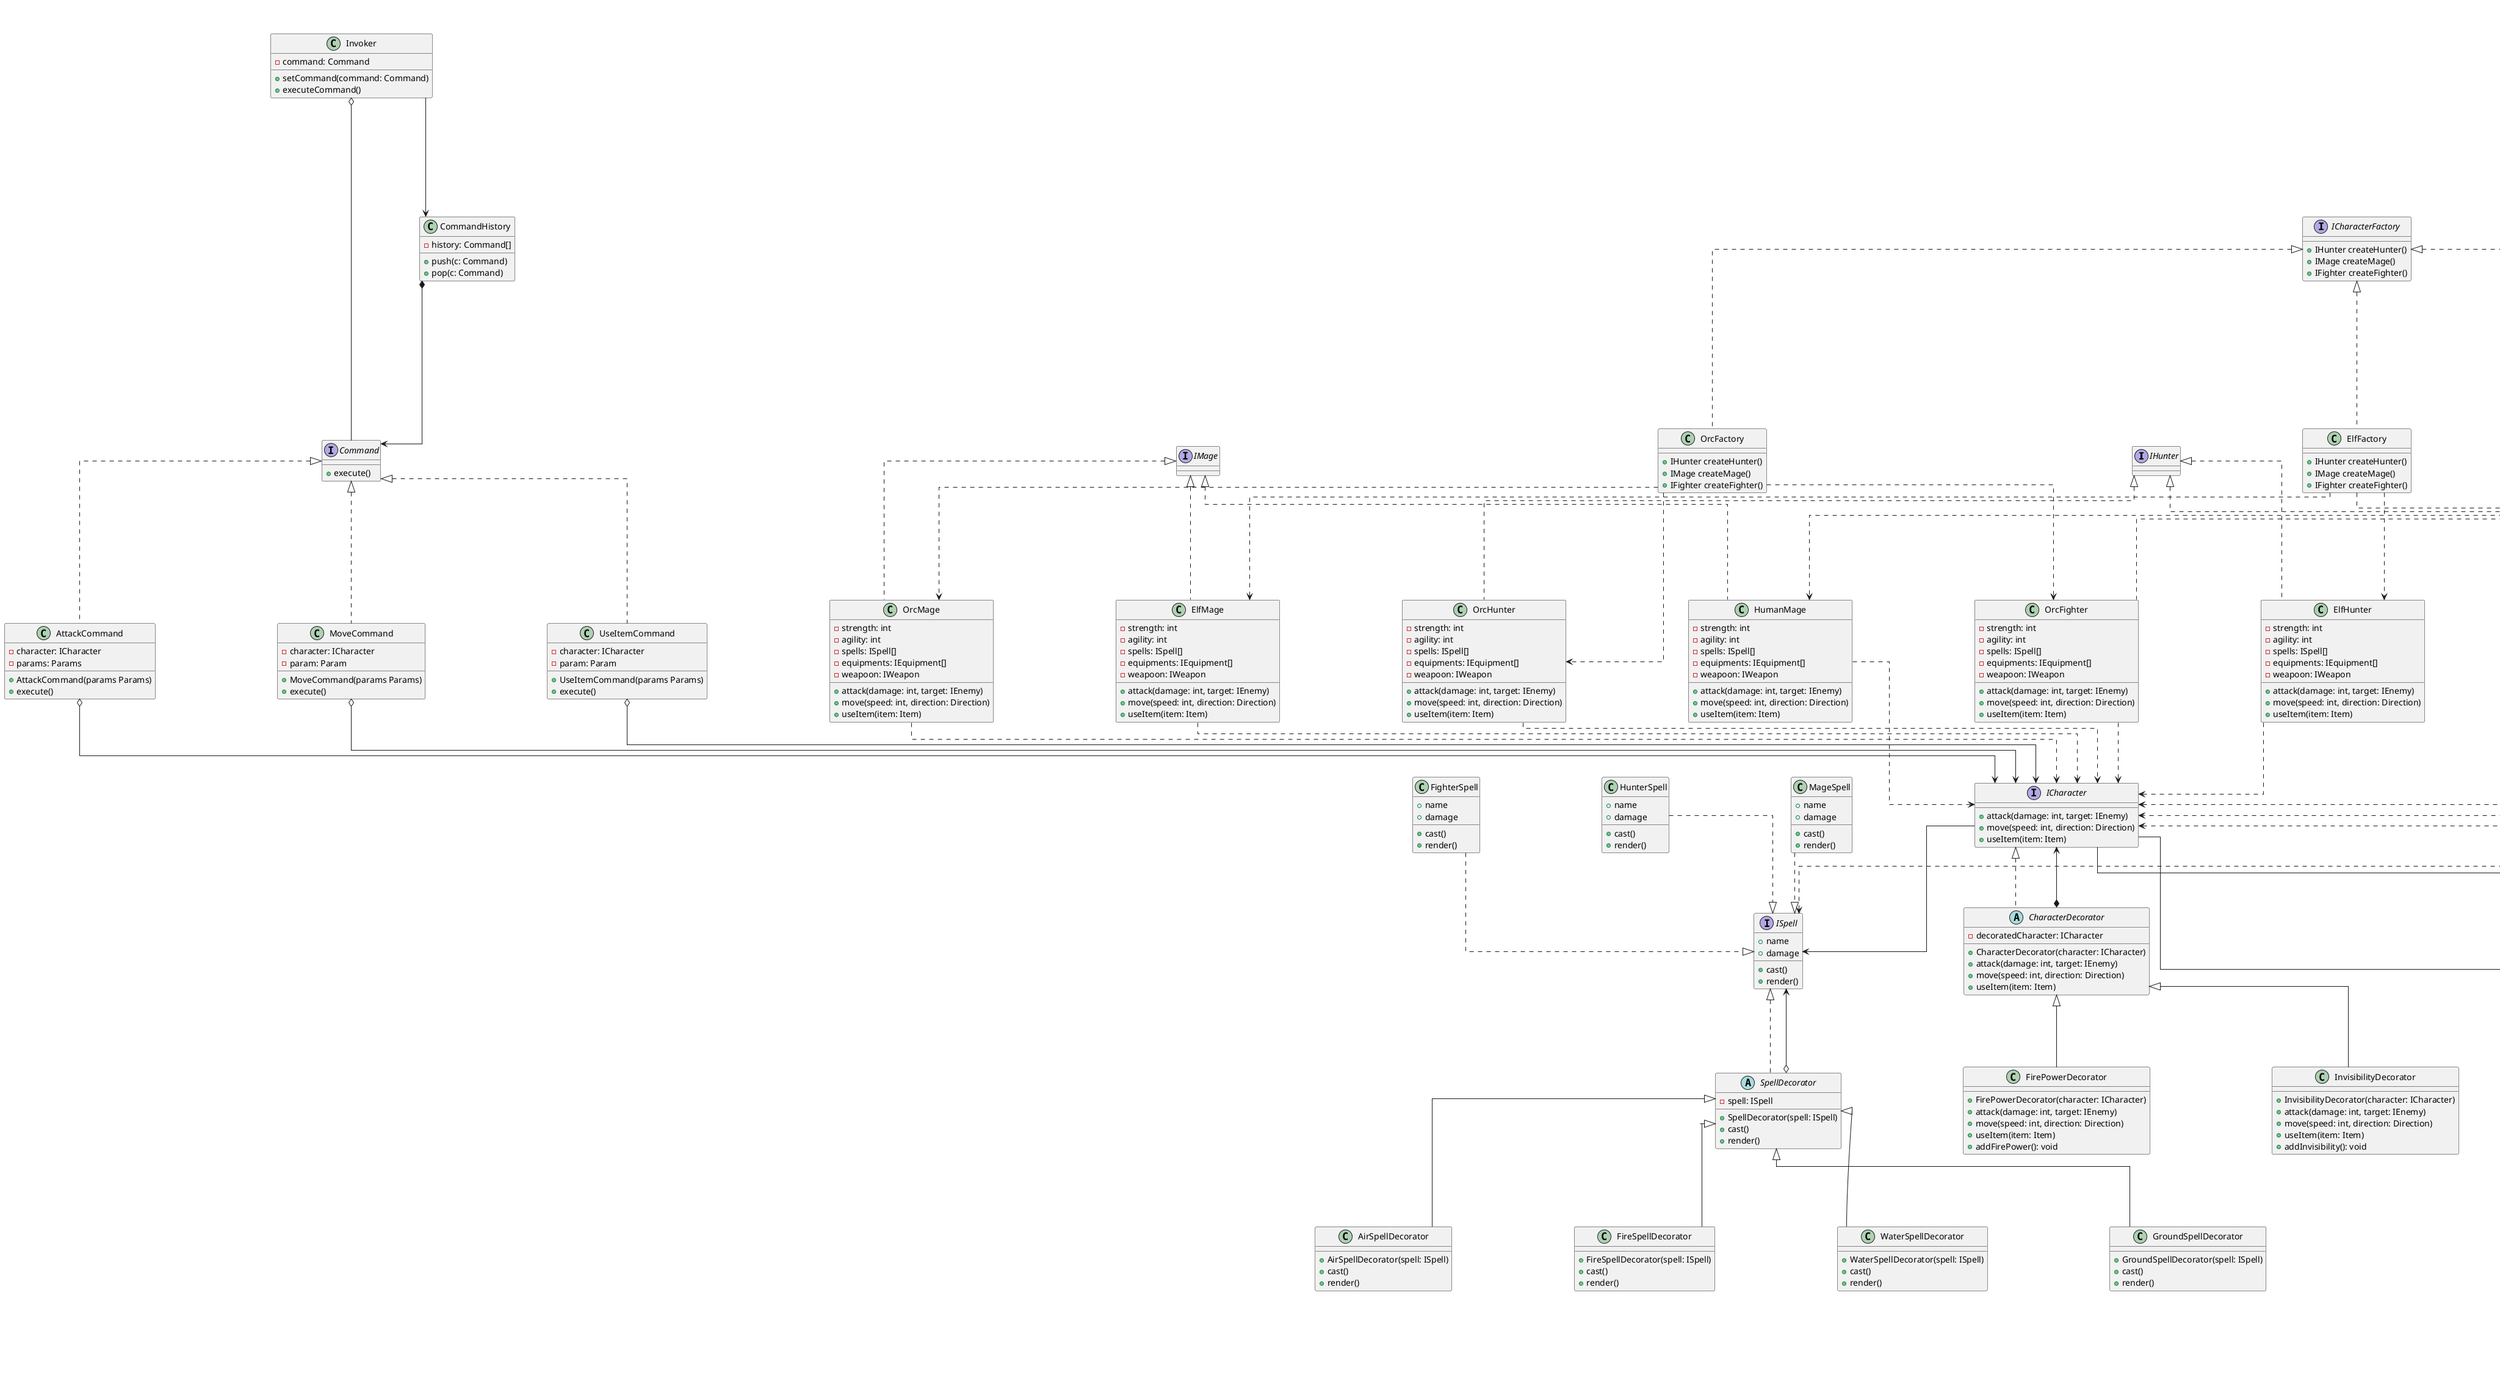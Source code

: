 @startuml
allowmixing

skinparam linetype ortho
skinparam nodesep 200
skinparam ranksep 80

interface IHunter {
}

interface IMage {
}

interface IFighter {
}

class OrcHunter implements IHunter {
    -strength: int
    -agility: int
    -spells: ISpell[]
    -equipments: IEquipment[]
    -weapoon: IWeapon
    + attack(damage: int, target: IEnemy)
    + move(speed: int, direction: Direction)
    + useItem(item: Item)
}

class HumanHunter implements IHunter {
    -strength: int
    -agility: int
    -spells: ISpell[]
    -equipments: IEquipment[]
    -weapoon: IWeapon
    + attack(damage: int, target: IEnemy)
    + move(speed: int, direction: Direction)
    + useItem(item: Item)
}

class ElfHunter implements IHunter {
    -strength: int
    -agility: int
    -spells: ISpell[]
    -equipments: IEquipment[]
    -weapoon: IWeapon
    + attack(damage: int, target: IEnemy)
    + move(speed: int, direction: Direction)
    + useItem(item: Item)
}

class OrcMage implements IMage{
    -strength: int
    -agility: int
    -spells: ISpell[]
    -equipments: IEquipment[]
    -weapoon: IWeapon
    + attack(damage: int, target: IEnemy)
    + move(speed: int, direction: Direction)
    + useItem(item: Item)
}

class HumanMage implements IMage {
    -strength: int
    -agility: int
    -spells: ISpell[]
    -equipments: IEquipment[]
    -weapoon: IWeapon
    + attack(damage: int, target: IEnemy)
    + move(speed: int, direction: Direction)
    + useItem(item: Item)
}

class ElfMage implements IMage {
    -strength: int
    -agility: int
    -spells: ISpell[]
    -equipments: IEquipment[]
    -weapoon: IWeapon
    + attack(damage: int, target: IEnemy)
    + move(speed: int, direction: Direction)
    + useItem(item: Item)
}

class OrcFighter implements IFighter {
    -strength: int
    -agility: int
    -spells: ISpell[]
    -equipments: IEquipment[]
    -weapoon: IWeapon
    + attack(damage: int, target: IEnemy)
    + move(speed: int, direction: Direction)
    + useItem(item: Item)
}

class HumanFighter implements IFighter {
    -strength: int
    -agility: int
    -spells: ISpell[]
    -equipments: IEquipment[]
    -weapoon: IWeapon
    + attack(damage: int, target: IEnemy)
    + move(speed: int, direction: Direction)
    + useItem(item: Item)
}

class ElfFighter implements IFighter {
    -strength: int
    -agility: int
    -spells: ISpell[]
    -equipments: IEquipment[]
    -weapoon: IWeapon
    + attack(damage: int, target: IEnemy)
    + move(speed: int, direction: Direction)
    + useItem(item: Item)
}

interface ICharacterFactory {
    + IHunter createHunter()
    + IMage createMage()
    + IFighter createFighter()
}

class OrcFactory implements ICharacterFactory {
    + IHunter createHunter()
    + IMage createMage()
    + IFighter createFighter()
}

class HumanFactory implements ICharacterFactory {
    + IHunter createHunter()
    + IMage createMage()
    + IFighter createFighter()
}

class ElfFactory implements ICharacterFactory {
    + IHunter createHunter()
    + IMage createMage()
    + IFighter createFighter()
}

interface ICharacter {
    + attack(damage: int, target: IEnemy)
    + move(speed: int, direction: Direction)
    + useItem(item: Item)
}


OrcFactory ..> OrcHunter
OrcFactory ..> OrcMage
OrcFactory ..> OrcFighter

HumanFactory ..> HumanHunter
HumanFactory ..> HumanMage
HumanFactory ..> HumanFighter

ElfFactory ..> ElfHunter
ElfFactory ..> ElfMage
ElfFactory ..> ElfFighter

HumanHunter ..> ICharacter
HumanMage ..> ICharacter
HumanFighter ..> ICharacter

OrcHunter ..> ICharacter
OrcMage ..> ICharacter
OrcFighter ..> ICharacter

ElfHunter ..> ICharacter
ElfMage ..> ICharacter
ElfFighter ..> ICharacter



interface IEquipmentFactory {
  +createHead(): IHead
  +createTorso(): ITorso
  +createLegs(): ILegs
}

interface IHead {
}

interface ITorso {
}

interface ILegs {
}

class LightHead {
  -health: int
  -weight: int
  -speedBonus: int
  +attach()
  +detach()
}

class LightTorso {
  -health: int
  -weight: int
  -speedBonus: int
  +attach()
  +detach()
}

class LightLegs {
  -health: int
  -weight: int
  -speedBonus: int
  +attach()
  +detach()
}

class MediumHead {
  -health: int
  -weight: int
  -speedBonus: int
  +attach()
  +detach()
}

class MediumTorso {
  -health: int
  -weight: int
  -speedBonus: int
  +attach()
  +detach()
}

class MediumLegs {
  -health: int
  -weight: int
  -speedBonus: int
  +attach()
  +detach()
}

class HeavyHead {
  -health: int
  -weight: int
  -speedBonus: int
  +attach()
  +detach()
}

class HeavyTorso {
  -health: int
  -weight: int
  -speedBonus: int
  +attach()
  +detach()
}

class HeavyLegs {
  -health: int
  -weight: int
  -speedBonus: int
  +attach()
  +detach()
}

class LightEquipmentFactory {
  +createHead(): IHead
  +createTorso(): ITorso
  +createLegs(): ILegs
}

class MediumEquipmentFactory {
  +createHead(): IHead
  +createTorso(): ITorso
  +createLegs(): ILegs
}

class HeavyEquipmentFactory {
  +createHead(): IHead
  +createTorso(): ITorso
  +createLegs(): ILegs
}

interface IEquipement {
  +attach()
  +detach()
}

ICharacter --> IEquipement

LightHead ..> IEquipement
LightTorso ..> IEquipement
LightLegs ..> IEquipement

MediumHead ..> IEquipement
MediumTorso ..> IEquipement
MediumLegs ..> IEquipement

HeavyHead ..> IEquipement
HeavyTorso ..> IEquipement
HeavyLegs ..> IEquipement

IHead  <|.. LightHead
ILegs  <|.. LightLegs
ITorso <|.. LightTorso

IHead  <|.. MediumHead
ITorso <|.. MediumTorso
ILegs  <|.. MediumLegs

ILegs  <|.. HeavyLegs
IHead  <|.. HeavyHead
ITorso <|.. HeavyTorso

IEquipmentFactory <|.. LightEquipmentFactory
IEquipmentFactory <|.. MediumEquipmentFactory
IEquipmentFactory <|.. HeavyEquipmentFactory

LightEquipmentFactory ..> LightHead 
LightEquipmentFactory ..> LightTorso 
LightEquipmentFactory ..> LightLegs 

MediumEquipmentFactory ..> MediumHead  
MediumEquipmentFactory ..> MediumTorso  
MediumEquipmentFactory ..> MediumLegs  

HeavyEquipmentFactory ..> HeavyHead 
HeavyEquipmentFactory ..> HeavyTorso  
HeavyEquipmentFactory ..> HeavyLegs 

class GameLevel {
    -enemies: List<String>
    -items: List<String>
    -decorations: List<String>
    +GameLevel()
    +addEnemy(enemy: String): void
    +addItem(item: String): void
    +addDecoration(decoration: String): void
    +display(): void
}

interface LevelBuilder {
    +reset(): void
    +addEnemies(enemies: List<String>)
    +addItems(items: List<String>)
    +addDecorations(decorations: List<String>)
    +build(): GameLevel
}

class ConcreteLevelBuilder {
    -level: GameLevel
    +ConcreteLevelBuilder()
    +reset(): void
    +addEnemies(enemies: List<String>)
    +addItems(items: List<String>)
    +addDecorations(decorations: List<String>)
    +build(): GameLevel
}

class LevelDirector {
    -builder: LevelBuilder
    +LevelDirector(builder: LevelBuilder)
    +make(type: LevelType): GameLevel
}

enum LevelType {
    Cave
    Dungeon
    Forest
    Castle
}

LevelDirector --> LevelType


GameLevel *-- LevelBuilder
LevelBuilder <|.. ConcreteLevelBuilder
LevelDirector --> LevelBuilder



interface Handler {
    + setNext(handler: Handler): Handler
    + handle(request: Request): void
}

abstract class BaseHandler implements Handler {
    - next: Handler
    + setNext(handler: Handler): Handler
    + handle(request: Request): void
}

class UserInputHandler extends BaseHandler {
    + handle(request: Request): void
}

class ValidationHandler extends BaseHandler {
    + handle(request: Request): void
}

class CommandHandler extends BaseHandler {
    + handle(request: Request): void
}

class DisplayHandler extends BaseHandler {
    + handle(request: Request): void
}

class Request {
    - input: String
    - command: String
    - isValid: boolean
    + Request(input: String)
    + getInput(): String
    + setInput(input: String): void
    + getCommand(): String
    + setCommand(command: String): void
    + isValid(): boolean
    + setValid(isValid: boolean): void
}


Handler --> Request
BaseHandler *--> Handler

interface Command {
    + execute()
}

class AttackCommand implements Command {
    - character: ICharacter
    - params: Params
    + AttackCommand(params Params)
    + execute()
}

class MoveCommand implements Command {
    - character: ICharacter
    - param: Param
    + MoveCommand(params Params)
    + execute()
}

class UseItemCommand implements Command {
    - character: ICharacter
    - param: Param
    + UseItemCommand(params Params)
    + execute()
}

class Invoker {
    - command: Command
    + setCommand(command: Command)
    + executeCommand()
}

class CommandHistory {
    - history: Command[]
    + push(c: Command)
    + pop(c: Command)
}

Invoker o-- Command
Invoker --> CommandHistory
CommandHistory *--> Command

AttackCommand o--> ICharacter
MoveCommand o--> ICharacter
UseItemCommand o--> ICharacter

abstract class CharacterDecorator implements ICharacter {
    -decoratedCharacter: ICharacter
    +CharacterDecorator(character: ICharacter)
    +attack(damage: int, target: IEnemy)
    +move(speed: int, direction: Direction)
    +useItem(item: Item)
}

class FirePowerDecorator extends CharacterDecorator {
    +FirePowerDecorator(character: ICharacter)
    + attack(damage: int, target: IEnemy)
    + move(speed: int, direction: Direction)
    + useItem(item: Item)
    +addFirePower(): void
}

class InvisibilityDecorator extends CharacterDecorator {
    +InvisibilityDecorator(character: ICharacter)
    + attack(damage: int, target: IEnemy)
    + move(speed: int, direction: Direction)
    + useItem(item: Item)
    +addInvisibility(): void
}

CharacterDecorator *--> ICharacter


abstract class SpellDecorator implements ISpell {
    -spell: ISpell
    +SpellDecorator(spell: ISpell)
    +cast()
    +render()  
}

class FireSpellDecorator {
    +FireSpellDecorator(spell: ISpell)
    +cast()
    +render() 
}

class WaterSpellDecorator {
    +WaterSpellDecorator(spell: ISpell)
    +cast()
    +render() 
}

class GroundSpellDecorator {
    +GroundSpellDecorator(spell: ISpell)
    +cast()
    +render() 
}

class AirSpellDecorator {
    +AirSpellDecorator(spell: ISpell)
    +cast()
    +render() 
}

ISpell <--o SpellDecorator

SpellDecorator <|-- FireSpellDecorator
SpellDecorator <|-- WaterSpellDecorator
SpellDecorator <|-- GroundSpellDecorator
SpellDecorator <|-- AirSpellDecorator

ICharacter --> ISpell

abstract class WeaponDecorator implements IWeapon {
    - decoratedWeapon: IWeapon
    + WeaponDecorator(weapon: IWeapon)
    + attack1()
    + attack2()
}

interface IWeapon {
    + attack1()
    + attack2()
}

class FireEnchantmentDecorator extends WeaponDecorator {
    + fireDamage : int
    + attack1()
    + attack2()
}

class WaterEnchantmentDecorator extends WeaponDecorator {
    + waterDamage : int
    + attack1()
    + attack2()
}

class GroundEnchantmentDecorator extends WeaponDecorator {
    + groundDamage : int
    + attack1()
    + attack2()
}

class AirEnchantmentDecorator extends WeaponDecorator {
    + airDamage : int
    + attack1()
    + attack2()
}

WeaponDecorator *--> IWeapon 
ICharacter --> IWeapon


interface ICollectible {
    +collect()
}

class Coin {
    +collect()
}

class Experience {
    +collect()
}

abstract class ICollectibleFactory {
    +createCollectible()
}

class CoinFactory {
    +createCollectible()
}

class ExperienceFactory {
    +createCollectible()
}

ICollectible <|-- Coin
ICollectible <|-- Experience

ICollectibleFactory <|-- CoinFactory
ICollectibleFactory <|-- ExperienceFactory

ICollectibleFactory ..> ICollectible : creates

class Zombie {
    -x: int
    -y: int
    -type: EnemyType
    -behavior: EnemyBehavior
    +setBehavior(behavior: EnemyBehavior): void
    +performAction(): void
    +abstract attack(): void
    +clone(): IEnemy
}

class Vampire {
    -x: int
    -y: int
    -type: EnemyType
    -behavior: EnemyBehavior
    +setBehavior(behavior: EnemyBehavior): void
    +performAction(): void
    +abstract attack(): void
    +clone(): IEnemy
}

class Werewolf {
    -x: int
    -y: int
    -type: EnemyType
    -behavior: EnemyBehavior
    +setBehavior(behavior: EnemyBehavior): void
    +performAction(): void
    +abstract attack(): void
    +clone(): IEnemy
}

abstract class IEnemyFactory {
    +abstract createIEnemy(): IEnemy
}

class ZombieFactory {
    +createIEnemy(): IEnemy
}

class VampireFactory {
    +createIEnemy(): IEnemy
}

class WerewolfFactory {
    +createIEnemy(): IEnemy
}

IEnemy <|-- Zombie
IEnemy <|-- Vampire
IEnemy <|-- Werewolf

IEnemyFactory <|-- ZombieFactory
IEnemyFactory <|-- VampireFactory
IEnemyFactory <|-- WerewolfFactory

IEnemyFactory ..> IEnemy : creates

abstract class SpellFactory {
    {abstract} +createSpell(name: string, damage: int): ISpell
}

interface ISpell {
    +name
    +damage
    +cast()
    +render()   
}

class MageSpell {
    +name
    +damage
    +cast()
    +render()  
}

class HunterSpell {
    +name
    +damage
    +cast()
    +render()  
}

class FighterSpell {
    +name
    +damage
    +cast()
    +render()  
}

class HunterSpellFactory {
    +createSpell(name: string, damage: int): ISpell
}

class MageSpellFactory  {
    +createSpell(name: string, damage: int): ISpell
}

class FighterSpellFactory  {
    +createSpell(name: string, damage: int): ISpell
}

SpellFactory .left.> ISpell : creates

SpellFactory <|-right- HunterSpellFactory
SpellFactory <|-up- MageSpellFactory
SpellFactory <|-down- FighterSpellFactory

ISpell <|.up. MageSpell
ISpell <|.up. HunterSpell
ISpell <|.up. FighterSpell


abstract class WeaponFactory {
    {abstract} +createWeapon() : IWeapon
}


class Sword implements IWeapon {
    + physicalDamage : int
    + magicalDamage : int
    + criticalRate : int
    + attackSpeed : int
    -strategy: ShootingStrategy
    + attack1()
    + attack2()
    +setStrategy(strategy: ShootingStrategy): void
    +shoot(): void
}

class Bow implements IWeapon {
    + physicalDamage : int
    + magicalDamage : int
    + criticalRate : int
    + attackSpeed : int
    -strategy: ShootingStrategy
    + attack1()
    + attack2()
    +setStrategy(strategy: ShootingStrategy): void
    +shoot(): void
}

class Wand implements IWeapon {
    + physicalDamage : int
    + magicalDamage : int
    + criticalRate : int
    + attackSpeed : int
    -strategy: ShootingStrategy
    + attack1()
    + attack2()
    +setStrategy(strategy: ShootingStrategy): void
    +shoot(): void
}

class SwordFactory extends WeaponFactory {
    +createWeapon(): IWeapon
}

class BowFactory extends WeaponFactory {
    +createWeapon(): IWeapon
}

class WandFactory extends WeaponFactory {
    +createWeapon(): IWeapon
}

WeaponFactory ..> IWeapon : creates


class EnemyType {
    - name: String
    - speed: int
    - health: int
    - damage: int
    - sprite: String
    + EnemyType(name: String, speed: int, health: int, damage: int, sprite: String)
    + attack(): void
}

class EnemyFlyweightFactory {
    - enemyTypes: EnemyType[]
    + getEnemyType(name: String, speed: int, health: int, damage: int, sprite: String): EnemyType
}

class GameWorld {
    - enemies: IEnemy[]
    + addEnemy(x: int, y: int, name: String, speed: int, health: int, damage: int, sprite: String): void
    + render(): void
}

EnemyFlyweightFactory o--> EnemyType
GameWorld o--> IEnemy
GameWorld --> EnemyFlyweightFactory
Zombie --> EnemyType
Werewolf --> EnemyType
Vampire --> EnemyType

interface Mediator {
    + notify(sender: Object, event: String): void
}

class ConcreteMediator implements Mediator {
    - combatSystem: CombatSystem
    - lootSystem: LootSystem
    - notificationSystem: NotificationSystem
    + setCombatSystem(cs: CombatSystem): void
    + setLootSystem(ls: LootSystem): void
    + setNotificationSystem(ns: NotificationSystem): void
    + notify(sender: Object, event: String): void
}

class CombatSystem {
    - mediator: Mediator
    + CombatSystem(m: Mediator): void
    + attack(): void
}

class LootSystem {
    - mediator: Mediator
    + LootSystem(m: Mediator): void
    + generateLoot(): void
}

class NotificationSystem {
    - mediator: Mediator
    + NotificationSystem(m: Mediator): void
    + displayNotification(message: String): void
}

ConcreteMediator *--> CombatSystem
ConcreteMediator *--> LootSystem
ConcreteMediator *--> NotificationSystem

CombatSystem --> Mediator : notify(sender, "attack")
LootSystem --> Mediator : notify(sender, "lootGenerated")
NotificationSystem --> Mediator : notify(sender, "displayNotification")


class Game {
    - state: String
    + setState(state: String)
    + save(): GameMemento
    + restore(m: GameMemento)
}

class GameMemento {
    - state: String
    + GameMemento(state: String)
    + getState(): String
}

class Character {
    - state: String
    + setState(state: String)
    + save(): PlayerMemento
    + restore(m: PlayerMemento)
}

Character +-- PlayerMemento : inner class
Game +-- GameMemento : inner class 

class PlayerMemento {
    - state: String
    + PlayerMemento(state: String)
    + getState(): String
}

class Caretaker {
    - game: Game
    - player: Character
    - gameHistory: List<GameMemento>
    - playerHistory: List<PlayerMemento>
    + saveGameState()
    + savePlayerState()
    + undoGameState()
    + undoPlayerState()
}

Game --> GameMemento
Character --> PlayerMemento
Caretaker --> Game
Caretaker --> Character
Caretaker o--> GameMemento
Caretaker o--> PlayerMemento


interface ISubscriber {
    + update(event: String, context: Object): void
}

class GameEventPublisher {
    - subscribers: ISubscriber[]
    + subscribe(subscriber: ISubscriber): void
    + unsubscribe(subscriber: ISubscriber): void
    + notifySubscribers(event: String, context: Object): void
    + changeState(event: String, context: Object): void
}

class EquipmentSystem implements ISubscriber {
    + update(event: String, context: Object): void
}

class CharacterSystem implements ISubscriber {
    + update(event: String, context: Object): void
}

class EnemySystem implements ISubscriber {
    + update(event: String, context: Object): void
}

GameEventPublisher o--> ISubscriber


class IEnemyRegistry {
    -enemies: IEnemy[]
    +addIEnemy(id: string, IEnemy: IEnemy): void
    +getIEnemyById(id: string): IEnemy
}

interface IEnemy {
    +attack(): void
    +clone(): IEnemy
    -behavior: EnemyBehavior
    +setBehavior(behavior: EnemyBehavior): void
    +performAction(): void
}

IEnemyRegistry o--> IEnemy : prototype

note right of IEnemy::clone
Deep copy for the clone
end note


interface IConfiguration {
    + getConfig(key: String): String
    + setConfig(key: String, value: String): void
}

class JSONConfigManager implements IConfiguration {
    - static instance: JSONConfigManager
    - config: Map<String, String>
    + getInstance(): JSONConfigManager
    + getConfig(key: String): String
    + setConfig(key: String, value: String): void
}

class ConfigurationProxy implements IConfiguration {
    - realConfig: JSONConfigManager
    + ConfigurationProxy()
    + checkAccess(): Boolean
    + getConfig(key: String): String
    + setConfig(key: String, value: String): void
}


ConfigurationProxy --> JSONConfigManager


class JSONConfigManager {
    -instance: JSONConfigManager
    -jsonData: String
    -JSONConfigManager()
    +getInstance(): JSONConfigManager
    +loadDataFromDisk(): void
    +saveDataToDisk(): void
    +getData(): String
    +setData(data: String): void
}

JSONConfigManager --> JSONConfigManager

class Context {
    - state: State
    + Context(initialState: State)
    + setState(state: State): void
    + performAction(): void
}

interface State {
    + performAction(): void
}

class NormalState implements State {
    + performAction(): void
}

class PoisonedState implements State {
    + performAction(): void
}

class EnragedState implements State {
    + performAction(): void
}

Context o--> State


class LevelContext {
    - state: LevelState
    + LevelContext(initialState: LevelState)
    + setState(state: LevelState): void
    + update(): void
}

interface LevelState {
    + update(): void
}

class ExplorationState implements LevelState {
    + update(): void
}

class CombatState implements LevelState {
    + update(): void
}

class BossState implements LevelState {
    + update(): void
}

LevelContext o--> LevelState


interface EnemyBehavior {
    +execute(): void
}

class AttackBehavior implements EnemyBehavior {
    +execute(): void
}

class FleeBehavior implements EnemyBehavior {
    +execute(): void
}

class PatrolBehavior implements EnemyBehavior {
    +execute(): void
}
 
Vampire o--> EnemyBehavior
Werewolf o--> EnemyBehavior
Zombie o--> EnemyBehavior

interface ShootingStrategy {
    +shoot(): void
}

class StraightShooting implements ShootingStrategy {
    +shoot(): void
}

class FanShooting implements ShootingStrategy {
    +shoot(): void
}

Bow o--> ShootingStrategy
Sword o--> ShootingStrategy
Wand o--> ShootingStrategy


abstract class LevelGenerator {
    +generateLevel(): void
    + {abstract} generateTerrain(): void
    + {abstract} generateEnemies(): void
    + {abstract} generateItems(): void
    + {abstract} generateRocks(): void

}

class CaveLevelGenerator {
    +generateTerrain(): void
    +generateEnemies(): void
    +generateItems(): void
    +generateRocks(): void
}

class DungeonLevelGenerator {
    +generateTerrain(): void
    +generateEnemies(): void
    +generateItems(): void
}

LevelGenerator <|-- CaveLevelGenerator
LevelGenerator <|-- DungeonLevelGenerator

@enduml
